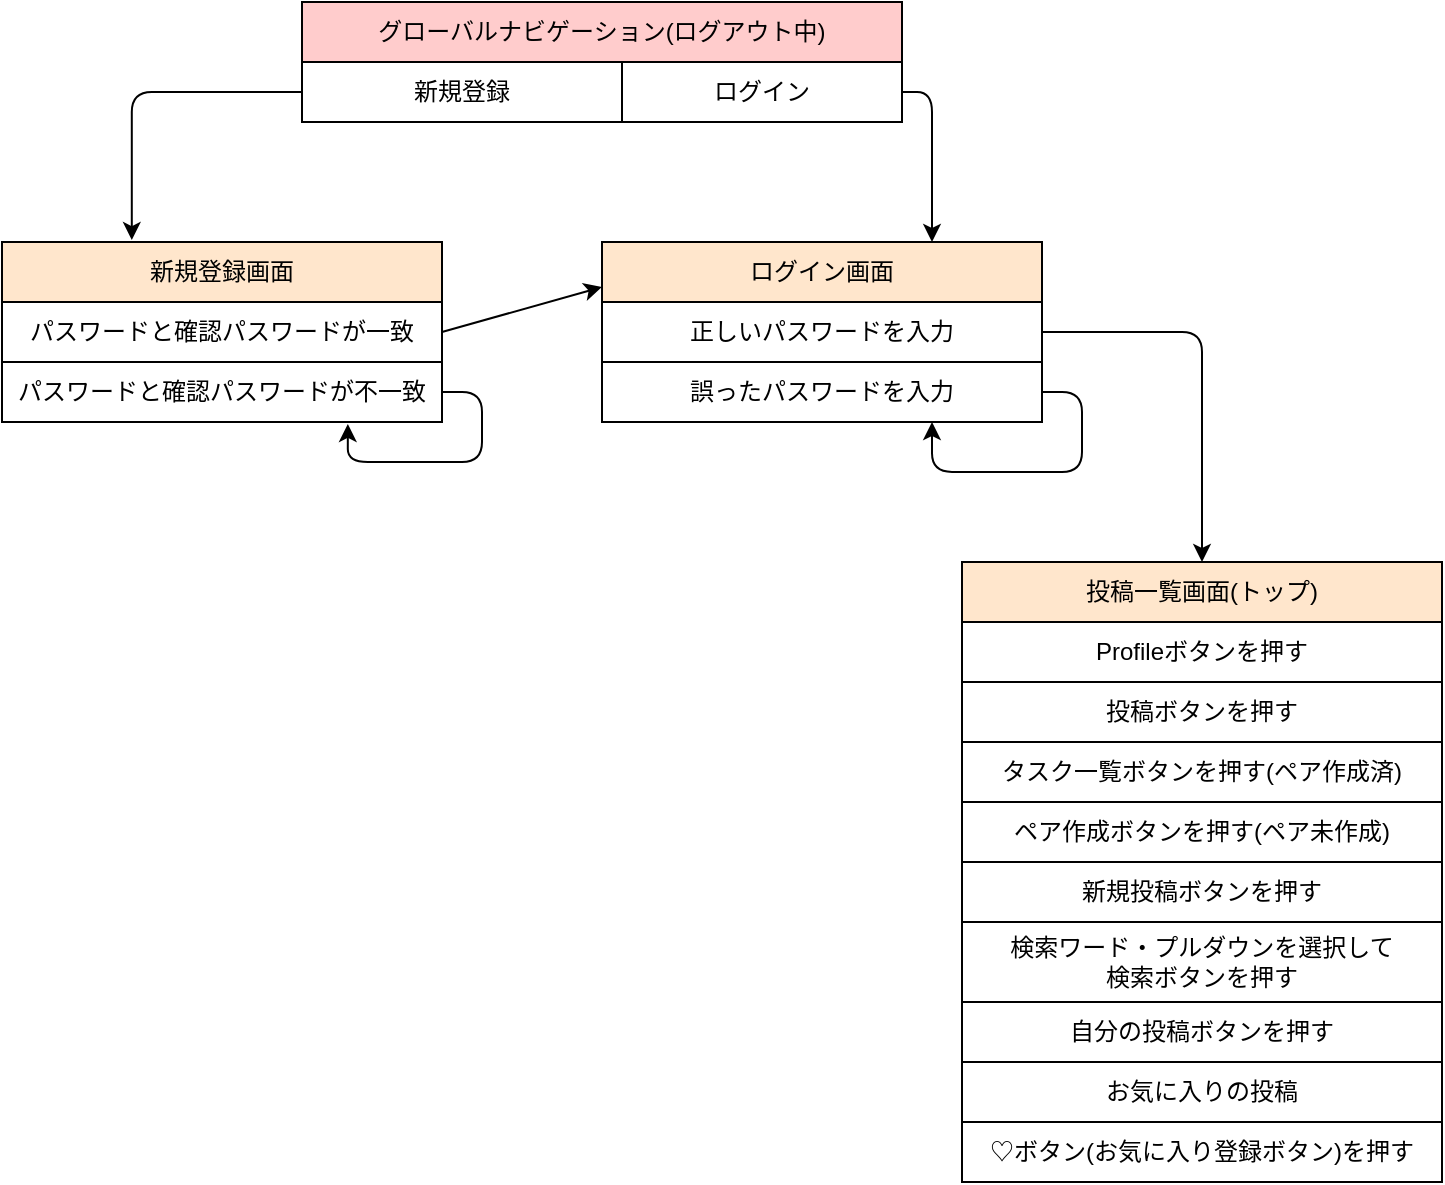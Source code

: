 <mxfile>
    <diagram id="aupL8DsSdt4dzVegNYU6" name="ページ1">
        <mxGraphModel dx="1401" dy="820" grid="1" gridSize="10" guides="1" tooltips="1" connect="1" arrows="1" fold="1" page="1" pageScale="1" pageWidth="827" pageHeight="1169" math="0" shadow="0">
            <root>
                <mxCell id="0"/>
                <mxCell id="1" parent="0"/>
                <mxCell id="2" value="グローバルナビゲーション(ログアウト中)" style="rounded=0;whiteSpace=wrap;html=1;fillColor=#FFCCCC;" vertex="1" parent="1">
                    <mxGeometry x="40" y="60" width="300" height="30" as="geometry"/>
                </mxCell>
                <mxCell id="3" value="新規登録" style="rounded=0;whiteSpace=wrap;html=1;fillColor=#FFFFFF;" vertex="1" parent="1">
                    <mxGeometry x="40" y="90" width="160" height="30" as="geometry"/>
                </mxCell>
                <mxCell id="4" value="ログイン" style="rounded=0;whiteSpace=wrap;html=1;fillColor=#FFFFFF;" vertex="1" parent="1">
                    <mxGeometry x="200" y="90" width="140" height="30" as="geometry"/>
                </mxCell>
                <mxCell id="5" value="新規登録画面" style="rounded=0;whiteSpace=wrap;html=1;fillColor=#FFE6CC;" vertex="1" parent="1">
                    <mxGeometry x="-110" y="180" width="220" height="30" as="geometry"/>
                </mxCell>
                <mxCell id="6" value="パスワードと確認パスワードが一致" style="rounded=0;whiteSpace=wrap;html=1;fillColor=#FFFFFF;" vertex="1" parent="1">
                    <mxGeometry x="-110" y="210" width="220" height="30" as="geometry"/>
                </mxCell>
                <mxCell id="7" value="パスワードと確認パスワードが不一致" style="rounded=0;whiteSpace=wrap;html=1;fillColor=#FFFFFF;" vertex="1" parent="1">
                    <mxGeometry x="-110" y="240" width="220" height="30" as="geometry"/>
                </mxCell>
                <mxCell id="9" value="ログイン画面" style="rounded=0;whiteSpace=wrap;html=1;fillColor=#FFE6CC;" vertex="1" parent="1">
                    <mxGeometry x="190" y="180" width="220" height="30" as="geometry"/>
                </mxCell>
                <mxCell id="10" value="正しいパスワードを入力" style="rounded=0;whiteSpace=wrap;html=1;fillColor=#FFFFFF;" vertex="1" parent="1">
                    <mxGeometry x="190" y="210" width="220" height="30" as="geometry"/>
                </mxCell>
                <mxCell id="11" value="誤ったパスワードを入力" style="rounded=0;whiteSpace=wrap;html=1;fillColor=#FFFFFF;" vertex="1" parent="1">
                    <mxGeometry x="190" y="240" width="220" height="30" as="geometry"/>
                </mxCell>
                <mxCell id="19" value="投稿一覧画面(トップ)" style="rounded=0;whiteSpace=wrap;html=1;fillColor=#FFE6CC;" vertex="1" parent="1">
                    <mxGeometry x="370" y="340" width="240" height="30" as="geometry"/>
                </mxCell>
                <mxCell id="8" value="" style="endArrow=classic;html=1;exitX=1;exitY=0.5;exitDx=0;exitDy=0;entryX=0.786;entryY=1.033;entryDx=0;entryDy=0;entryPerimeter=0;edgeStyle=orthogonalEdgeStyle;" edge="1" parent="1" source="7" target="7">
                    <mxGeometry width="50" height="50" relative="1" as="geometry">
                        <mxPoint x="200" y="380" as="sourcePoint"/>
                        <mxPoint x="60" y="310" as="targetPoint"/>
                        <Array as="points">
                            <mxPoint x="130" y="255"/>
                            <mxPoint x="130" y="290"/>
                            <mxPoint x="63" y="290"/>
                        </Array>
                    </mxGeometry>
                </mxCell>
                <mxCell id="13" style="edgeStyle=none;html=1;" edge="1" parent="1" source="11">
                    <mxGeometry relative="1" as="geometry">
                        <mxPoint x="410" y="255" as="targetPoint"/>
                    </mxGeometry>
                </mxCell>
                <mxCell id="14" value="" style="endArrow=classic;html=1;exitX=1;exitY=0.5;exitDx=0;exitDy=0;entryX=0;entryY=0.75;entryDx=0;entryDy=0;" edge="1" parent="1" source="6" target="9">
                    <mxGeometry width="50" height="50" relative="1" as="geometry">
                        <mxPoint x="200" y="280" as="sourcePoint"/>
                        <mxPoint x="250" y="230" as="targetPoint"/>
                    </mxGeometry>
                </mxCell>
                <mxCell id="15" value="" style="endArrow=classic;html=1;entryX=0.75;entryY=1;entryDx=0;entryDy=0;edgeStyle=orthogonalEdgeStyle;exitX=1;exitY=0.5;exitDx=0;exitDy=0;" edge="1" parent="1" source="11" target="11">
                    <mxGeometry width="50" height="50" relative="1" as="geometry">
                        <mxPoint x="440" y="240" as="sourcePoint"/>
                        <mxPoint x="360.02" y="275.99" as="targetPoint"/>
                        <Array as="points">
                            <mxPoint x="430" y="255"/>
                            <mxPoint x="430" y="295"/>
                            <mxPoint x="355" y="295"/>
                        </Array>
                    </mxGeometry>
                </mxCell>
                <mxCell id="17" value="" style="endArrow=classic;html=1;elbow=vertical;exitX=0;exitY=0.5;exitDx=0;exitDy=0;entryX=0.295;entryY=-0.033;entryDx=0;entryDy=0;entryPerimeter=0;edgeStyle=orthogonalEdgeStyle;" edge="1" parent="1" source="3" target="5">
                    <mxGeometry width="50" height="50" relative="1" as="geometry">
                        <mxPoint x="200" y="280" as="sourcePoint"/>
                        <mxPoint x="250" y="230" as="targetPoint"/>
                    </mxGeometry>
                </mxCell>
                <mxCell id="18" value="" style="endArrow=classic;html=1;elbow=vertical;exitX=1;exitY=0.5;exitDx=0;exitDy=0;entryX=0.75;entryY=0;entryDx=0;entryDy=0;edgeStyle=orthogonalEdgeStyle;" edge="1" parent="1" source="4" target="9">
                    <mxGeometry width="50" height="50" relative="1" as="geometry">
                        <mxPoint x="200" y="280" as="sourcePoint"/>
                        <mxPoint x="250" y="230" as="targetPoint"/>
                    </mxGeometry>
                </mxCell>
                <mxCell id="20" value="" style="endArrow=classic;html=1;elbow=vertical;exitX=1;exitY=0.5;exitDx=0;exitDy=0;entryX=0.5;entryY=0;entryDx=0;entryDy=0;edgeStyle=orthogonalEdgeStyle;" edge="1" parent="1" source="10" target="19">
                    <mxGeometry width="50" height="50" relative="1" as="geometry">
                        <mxPoint x="490" y="210" as="sourcePoint"/>
                        <mxPoint x="540" y="160" as="targetPoint"/>
                    </mxGeometry>
                </mxCell>
                <mxCell id="22" value="Profileボタンを押す" style="rounded=0;whiteSpace=wrap;html=1;fillColor=#FFFFFF;" vertex="1" parent="1">
                    <mxGeometry x="370" y="370" width="240" height="30" as="geometry"/>
                </mxCell>
                <mxCell id="23" value="タスク一覧ボタンを押す(ペア作成済)" style="rounded=0;whiteSpace=wrap;html=1;fillColor=#FFFFFF;" vertex="1" parent="1">
                    <mxGeometry x="370" y="430" width="240" height="30" as="geometry"/>
                </mxCell>
                <mxCell id="24" value="ペア作成ボタンを押す(ペア未作成)" style="rounded=0;whiteSpace=wrap;html=1;fillColor=#FFFFFF;" vertex="1" parent="1">
                    <mxGeometry x="370" y="460" width="240" height="30" as="geometry"/>
                </mxCell>
                <mxCell id="25" value="投稿ボタンを押す" style="rounded=0;whiteSpace=wrap;html=1;fillColor=#FFFFFF;" vertex="1" parent="1">
                    <mxGeometry x="370" y="400" width="240" height="30" as="geometry"/>
                </mxCell>
                <mxCell id="26" value="新規投稿ボタンを押す" style="rounded=0;whiteSpace=wrap;html=1;fillColor=#FFFFFF;" vertex="1" parent="1">
                    <mxGeometry x="370" y="490" width="240" height="30" as="geometry"/>
                </mxCell>
                <mxCell id="27" value="検索ワード・プルダウンを選択して&lt;br&gt;検索ボタンを押す" style="rounded=0;whiteSpace=wrap;html=1;fillColor=#FFFFFF;" vertex="1" parent="1">
                    <mxGeometry x="370" y="520" width="240" height="40" as="geometry"/>
                </mxCell>
                <mxCell id="28" value="自分の投稿ボタンを押す" style="rounded=0;whiteSpace=wrap;html=1;fillColor=#FFFFFF;" vertex="1" parent="1">
                    <mxGeometry x="370" y="560" width="240" height="30" as="geometry"/>
                </mxCell>
                <mxCell id="29" value="お気に入りの投稿" style="rounded=0;whiteSpace=wrap;html=1;fillColor=#FFFFFF;" vertex="1" parent="1">
                    <mxGeometry x="370" y="590" width="240" height="30" as="geometry"/>
                </mxCell>
                <mxCell id="30" value="♡ボタン(お気に入り登録ボタン)を押す" style="rounded=0;whiteSpace=wrap;html=1;fillColor=#FFFFFF;" vertex="1" parent="1">
                    <mxGeometry x="370" y="620" width="240" height="30" as="geometry"/>
                </mxCell>
            </root>
        </mxGraphModel>
    </diagram>
</mxfile>